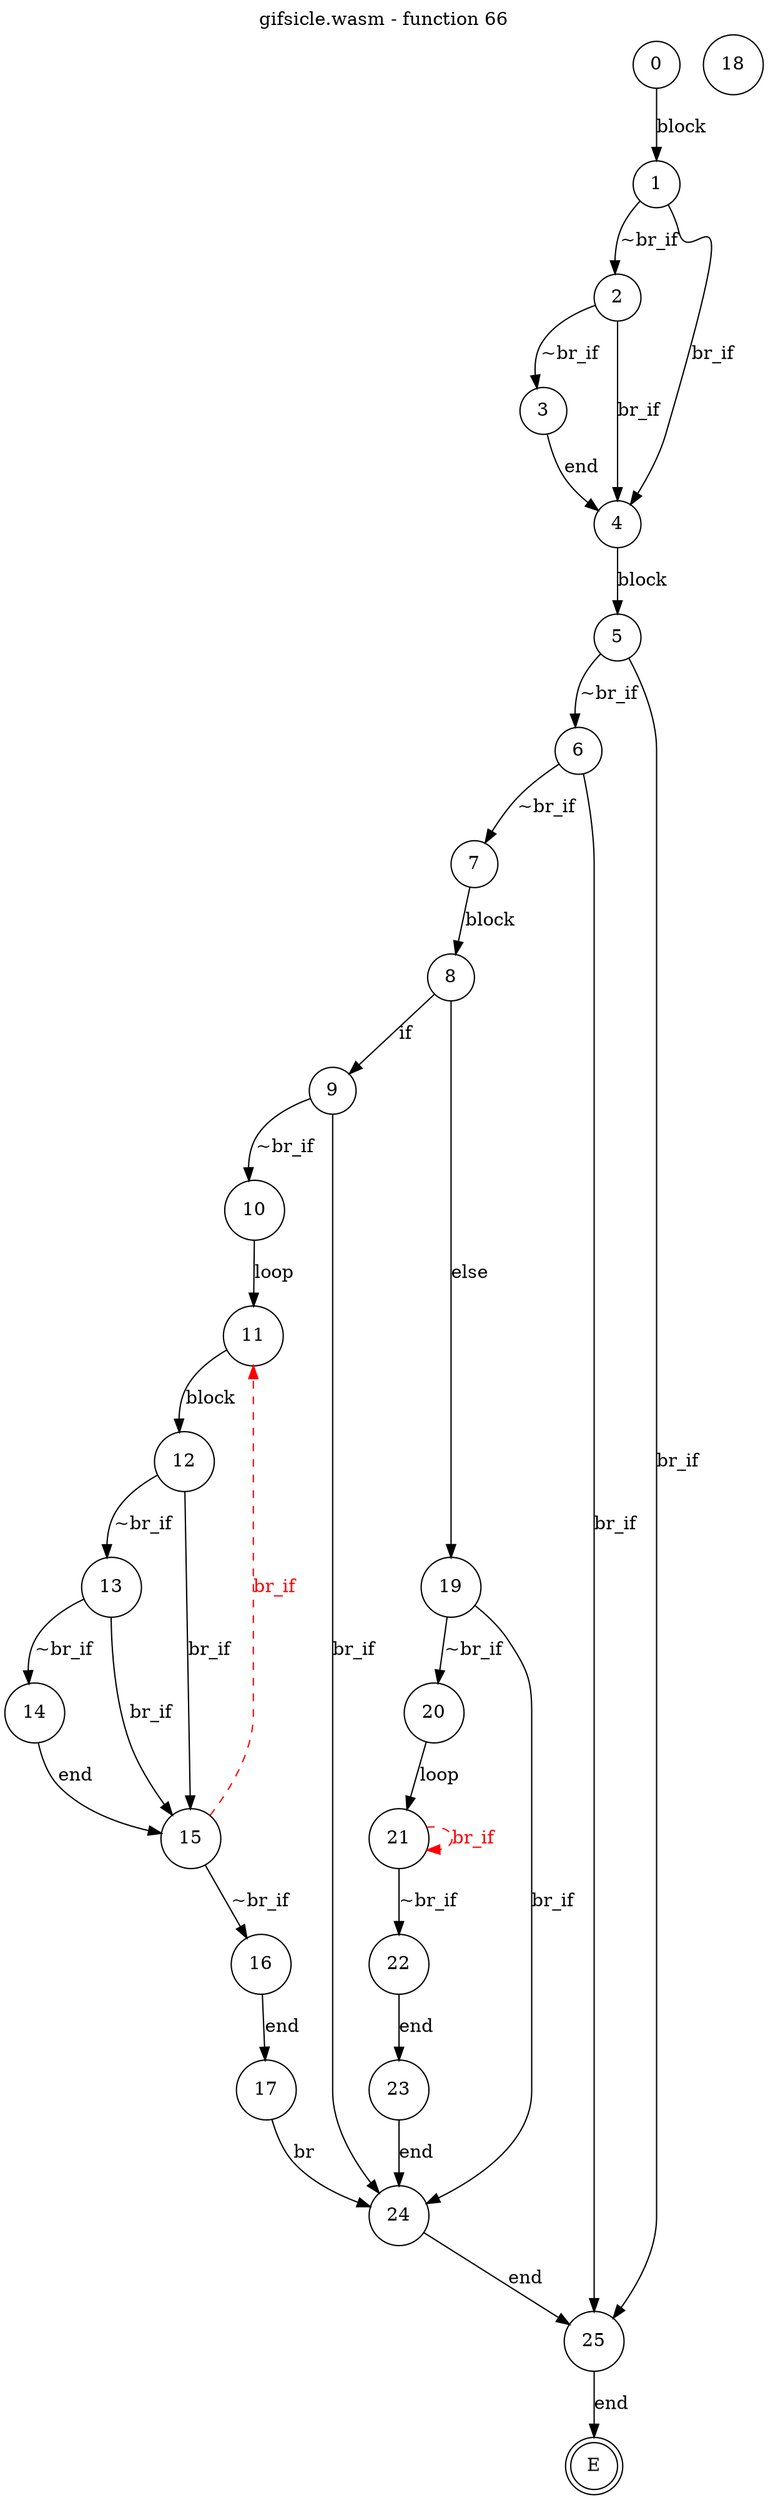 digraph finite_state_machine {
    label = "gifsicle.wasm - function 66"
    labelloc =  t
    labelfontsize = 16
    labelfontcolor = black
    labelfontname = "Helvetica"
    node [shape = doublecircle]; E ;
node [shape=circle, fontcolor=black, style="", label="0"]0
node [shape=circle, fontcolor=black, style="", label="1"]1
node [shape=circle, fontcolor=black, style="", label="2"]2
node [shape=circle, fontcolor=black, style="", label="3"]3
node [shape=circle, fontcolor=black, style="", label="4"]4
node [shape=circle, fontcolor=black, style="", label="5"]5
node [shape=circle, fontcolor=black, style="", label="6"]6
node [shape=circle, fontcolor=black, style="", label="7"]7
node [shape=circle, fontcolor=black, style="", label="8"]8
node [shape=circle, fontcolor=black, style="", label="9"]9
node [shape=circle, fontcolor=black, style="", label="10"]10
node [shape=circle, fontcolor=black, style="", label="11"]11
node [shape=circle, fontcolor=black, style="", label="12"]12
node [shape=circle, fontcolor=black, style="", label="13"]13
node [shape=circle, fontcolor=black, style="", label="14"]14
node [shape=circle, fontcolor=black, style="", label="15"]15
node [shape=circle, fontcolor=black, style="", label="16"]16
node [shape=circle, fontcolor=black, style="", label="17"]17
node [shape=circle, fontcolor=black, style="", label="18"]18
node [shape=circle, fontcolor=black, style="", label="19"]19
node [shape=circle, fontcolor=black, style="", label="20"]20
node [shape=circle, fontcolor=black, style="", label="21"]21
node [shape=circle, fontcolor=black, style="", label="22"]22
node [shape=circle, fontcolor=black, style="", label="23"]23
node [shape=circle, fontcolor=black, style="", label="24"]24
node [shape=circle, fontcolor=black, style="", label="25"]25
node [shape=circle, fontcolor=black, style="", label="E"]E
    0 -> 1[label="block"];
    1 -> 2[label="~br_if"];
    1 -> 4[label="br_if"];
    2 -> 3[label="~br_if"];
    2 -> 4[label="br_if"];
    3 -> 4[label="end"];
    4 -> 5[label="block"];
    5 -> 6[label="~br_if"];
    5 -> 25[label="br_if"];
    6 -> 7[label="~br_if"];
    6 -> 25[label="br_if"];
    7 -> 8[label="block"];
    8 -> 9[label="if"];
    8 -> 19[label="else"];
    9 -> 10[label="~br_if"];
    9 -> 24[label="br_if"];
    10 -> 11[label="loop"];
    11 -> 12[label="block"];
    12 -> 13[label="~br_if"];
    12 -> 15[label="br_if"];
    13 -> 14[label="~br_if"];
    13 -> 15[label="br_if"];
    14 -> 15[label="end"];
    15 -> 16[label="~br_if"];
    15 -> 11[style="dashed" color="red" fontcolor="red" label="br_if"];
    16 -> 17[label="end"];
    17 -> 24[label="br"];
    19 -> 20[label="~br_if"];
    19 -> 24[label="br_if"];
    20 -> 21[label="loop"];
    21 -> 22[label="~br_if"];
    21 -> 21[style="dashed" color="red" fontcolor="red" label="br_if"];
    22 -> 23[label="end"];
    23 -> 24[label="end"];
    24 -> 25[label="end"];
    25 -> E[label="end"];
}
